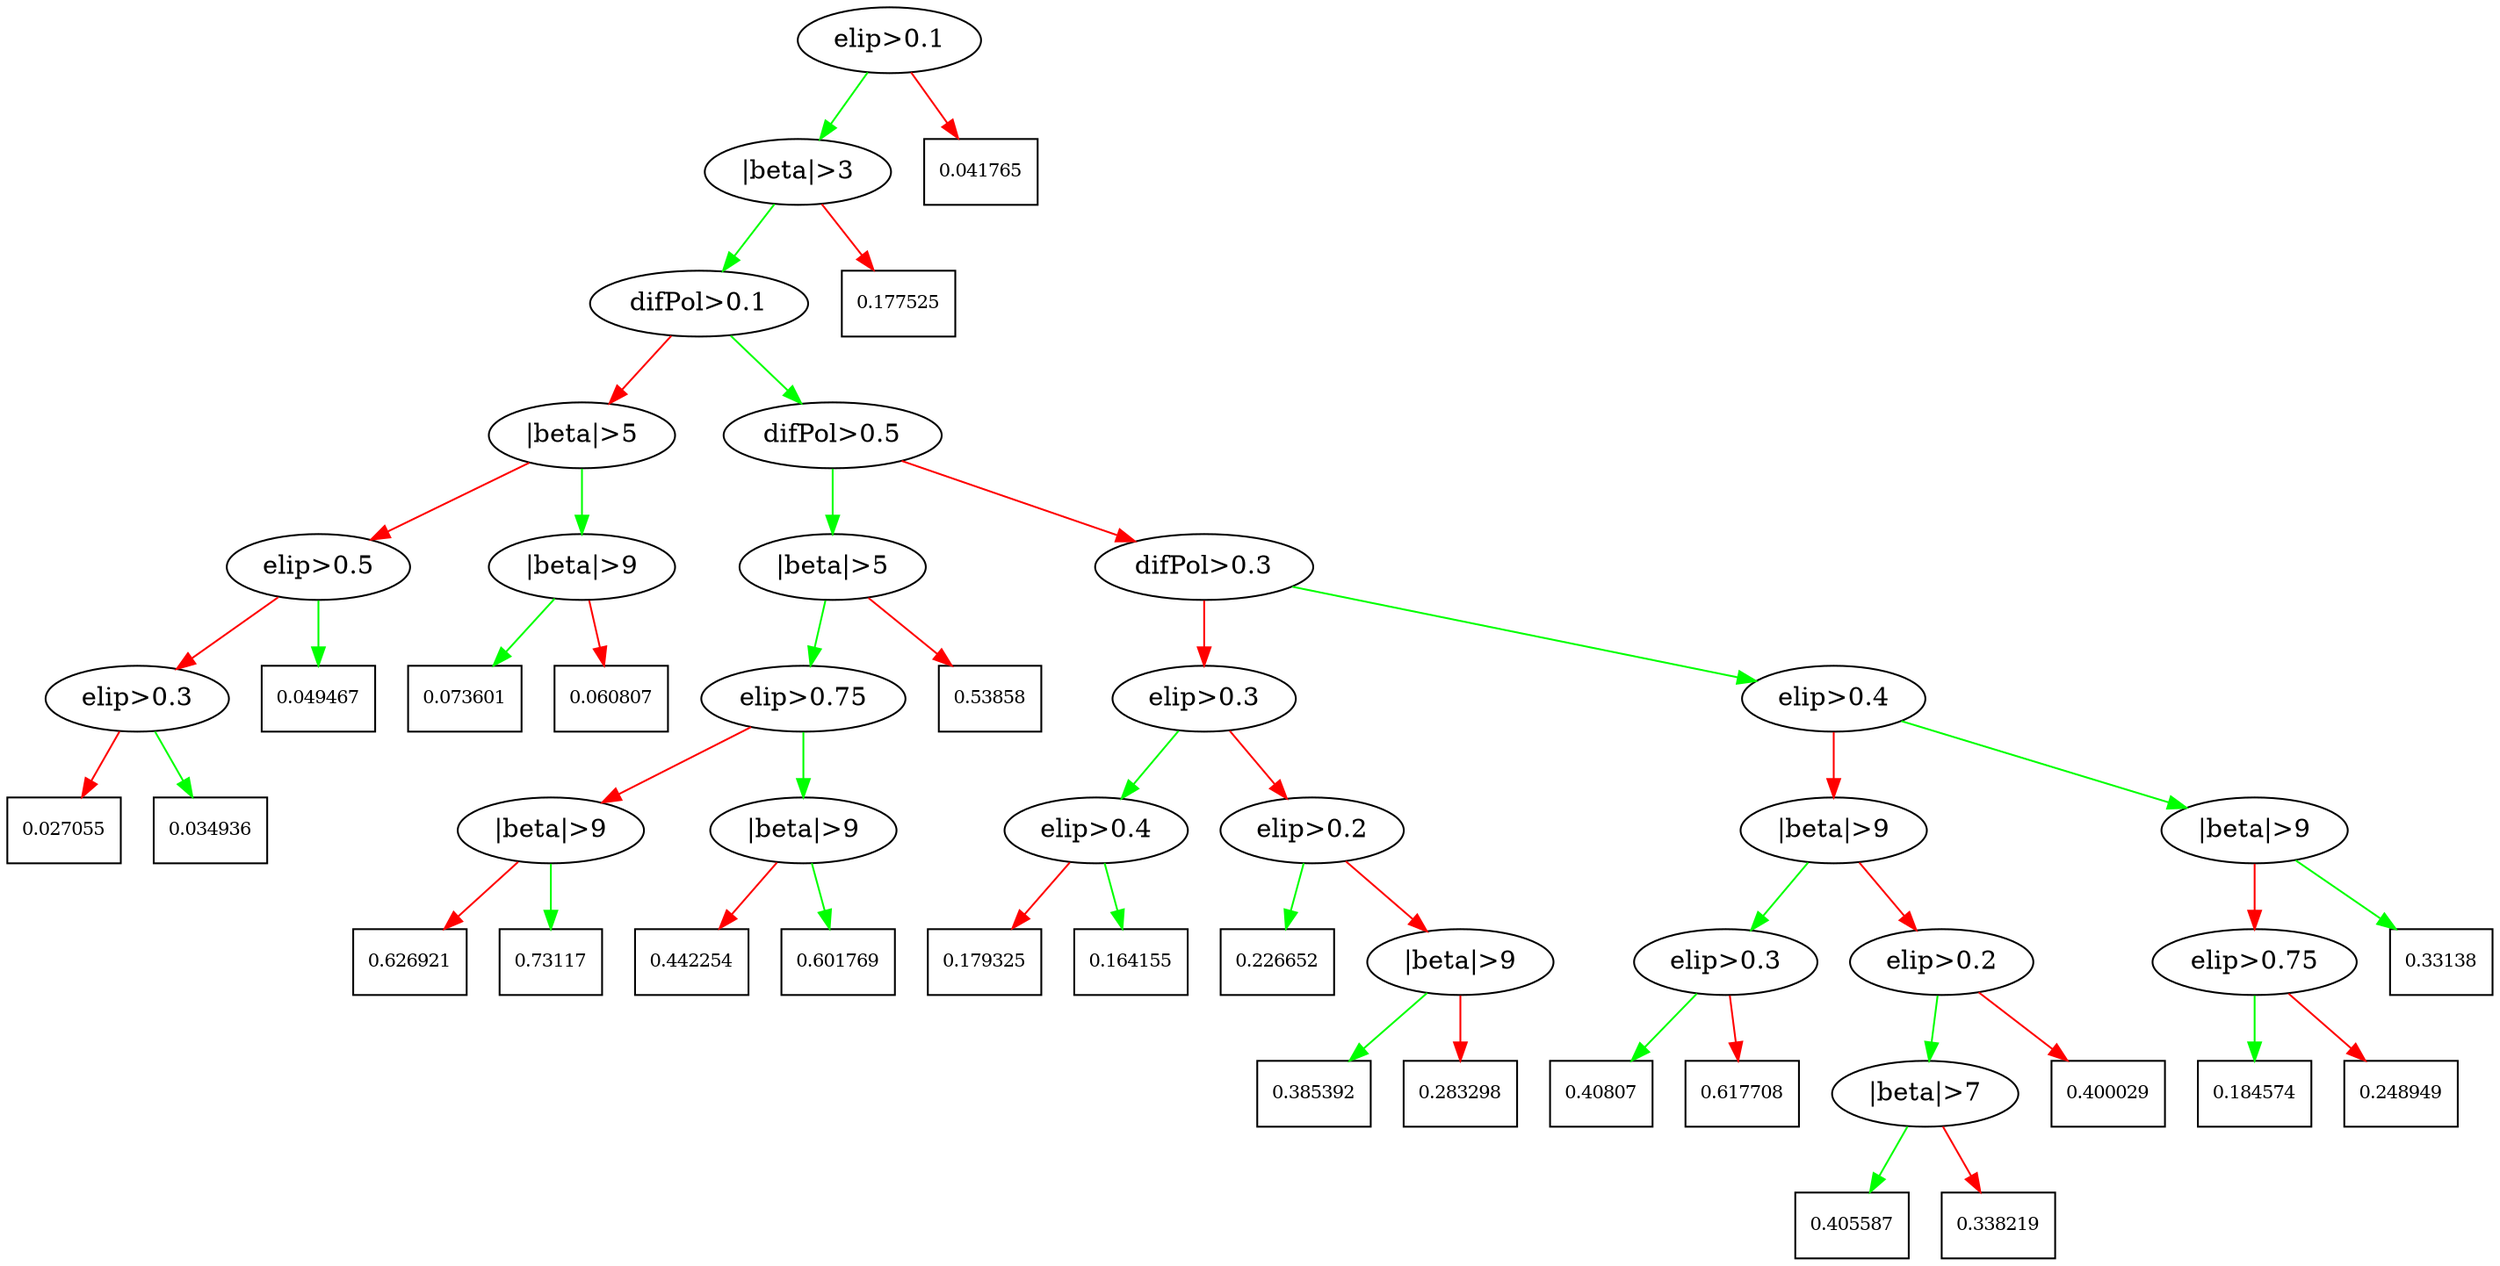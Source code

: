digraph MODTREE {
  A18 [shape=box,label="0.073601",fontsize=10];
  a0 [label="elip>0.1"];
  a22 [label="elip>0.5"];
  A22 [shape=box,label="0.027055",fontsize=10];
  A19 [shape=box,label="0.060807",fontsize=10];
  a21 [label="|beta|>9"];
  a11 [label="elip>0.75"];
  A5 [shape=box,label="0.33138",fontsize=10];
  a1 [label="|beta|>3"];
  A6 [shape=box,label="0.184574",fontsize=10];
  a12 [label="|beta|>9"];
  a23 [label="elip>0.3"];
  a15 [label="|beta|>7"];
  A1 [shape=box,label="0.442254",fontsize=10];
  a13 [label="elip>0.3"];
  a17 [label="elip>0.4"];
  a4 [label="|beta|>5"];
  A3 [shape=box,label="0.626921",fontsize=10];
  a8 [label="difPol>0.3"];
  A0 [shape=box,label="0.601769",fontsize=10];
  a16 [label="elip>0.3"];
  a7 [label="|beta|>9"];
  A12 [shape=box,label="0.400029",fontsize=10];
  a14 [label="elip>0.2"];
  A10 [shape=box,label="0.405587",fontsize=10];
  A11 [shape=box,label="0.338219",fontsize=10];
  A16 [shape=box,label="0.385392",fontsize=10];
  a20 [label="|beta|>5"];
  A21 [shape=box,label="0.034936",fontsize=10];
  a5 [label="elip>0.75"];
  A2 [shape=box,label="0.73117",fontsize=10];
  A15 [shape=box,label="0.226652",fontsize=10];
  a3 [label="difPol>0.5"];
  A14 [shape=box,label="0.179325",fontsize=10];
  A4 [shape=box,label="0.53858",fontsize=10];
  a9 [label="elip>0.4"];
  A7 [shape=box,label="0.248949",fontsize=10];
  A20 [shape=box,label="0.049467",fontsize=10];
  a10 [label="|beta|>9"];
  A8 [shape=box,label="0.40807",fontsize=10];
  a2 [label="difPol>0.1"];
  A13 [shape=box,label="0.164155",fontsize=10];
  A17 [shape=box,label="0.283298",fontsize=10];
  a18 [label="elip>0.2"];
  a19 [label="|beta|>9"];
  a6 [label="|beta|>9"];
  A23 [shape=box,label="0.177525",fontsize=10];
  A24 [shape=box,label="0.041765",fontsize=10];
  A9 [shape=box,label="0.617708",fontsize=10];
  a0 -> a1 [color=green,fontsize=14];
  a0 -> A24 [color=red,fontsize=14];
  a22 -> A20 [color=green,fontsize=14];
  a22 -> a23 [color=red,fontsize=14];
  a21 -> A18 [color=green,fontsize=14];
  a21 -> A19 [color=red,fontsize=14];
  a11 -> A6 [color=green,fontsize=14];
  a11 -> A7 [color=red,fontsize=14];
  a1 -> a2 [color=green,fontsize=14];
  a1 -> A23 [color=red,fontsize=14];
  a12 -> a13 [color=green,fontsize=14];
  a12 -> a14 [color=red,fontsize=14];
  a23 -> A21 [color=green,fontsize=14];
  a23 -> A22 [color=red,fontsize=14];
  a15 -> A10 [color=green,fontsize=14];
  a15 -> A11 [color=red,fontsize=14];
  a13 -> A8 [color=green,fontsize=14];
  a13 -> A9 [color=red,fontsize=14];
  a17 -> A13 [color=green,fontsize=14];
  a17 -> A14 [color=red,fontsize=14];
  a4 -> a5 [color=green,fontsize=14];
  a4 -> A4 [color=red,fontsize=14];
  a8 -> a9 [color=green,fontsize=14];
  a8 -> a16 [color=red,fontsize=14];
  a16 -> a17 [color=green,fontsize=14];
  a16 -> a18 [color=red,fontsize=14];
  a7 -> A2 [color=green,fontsize=14];
  a7 -> A3 [color=red,fontsize=14];
  a14 -> a15 [color=green,fontsize=14];
  a14 -> A12 [color=red,fontsize=14];
  a20 -> a21 [color=green,fontsize=14];
  a20 -> a22 [color=red,fontsize=14];
  a5 -> a6 [color=green,fontsize=14];
  a5 -> a7 [color=red,fontsize=14];
  a3 -> a4 [color=green,fontsize=14];
  a3 -> a8 [color=red,fontsize=14];
  a9 -> a10 [color=green,fontsize=14];
  a9 -> a12 [color=red,fontsize=14];
  a10 -> A5 [color=green,fontsize=14];
  a10 -> a11 [color=red,fontsize=14];
  a2 -> a3 [color=green,fontsize=14];
  a2 -> a20 [color=red,fontsize=14];
  a18 -> A15 [color=green,fontsize=14];
  a18 -> a19 [color=red,fontsize=14];
  a19 -> A16 [color=green,fontsize=14];
  a19 -> A17 [color=red,fontsize=14];
  a6 -> A0 [color=green,fontsize=14];
  a6 -> A1 [color=red,fontsize=14];
}
